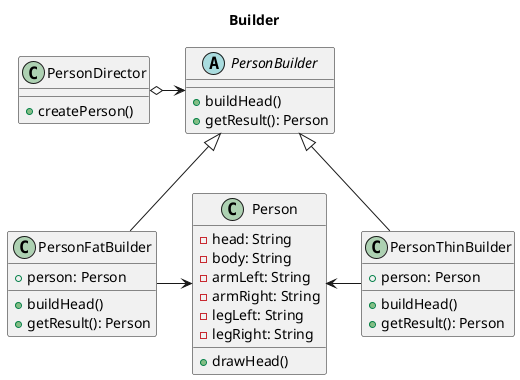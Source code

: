 @startuml

title Builder

abstract class PersonBuilder{
    +buildHead()
    +getResult(): Person
}

class PersonDirector{
    +createPerson()
}

class PersonFatBuilder{
    +person: Person
    +buildHead()
    +getResult(): Person
}

class PersonThinBuilder{
    +person: Person
    +buildHead()
    +getResult(): Person
}

class Person{
    -head: String
    -body: String
    -armLeft: String
    -armRight: String
    -legLeft: String
    -legRight: String
    +drawHead()
}

PersonDirector o-> PersonBuilder
PersonBuilder <|-- PersonFatBuilder
PersonBuilder <|-- PersonThinBuilder

PersonFatBuilder -> Person
Person <- PersonThinBuilder

@enduml